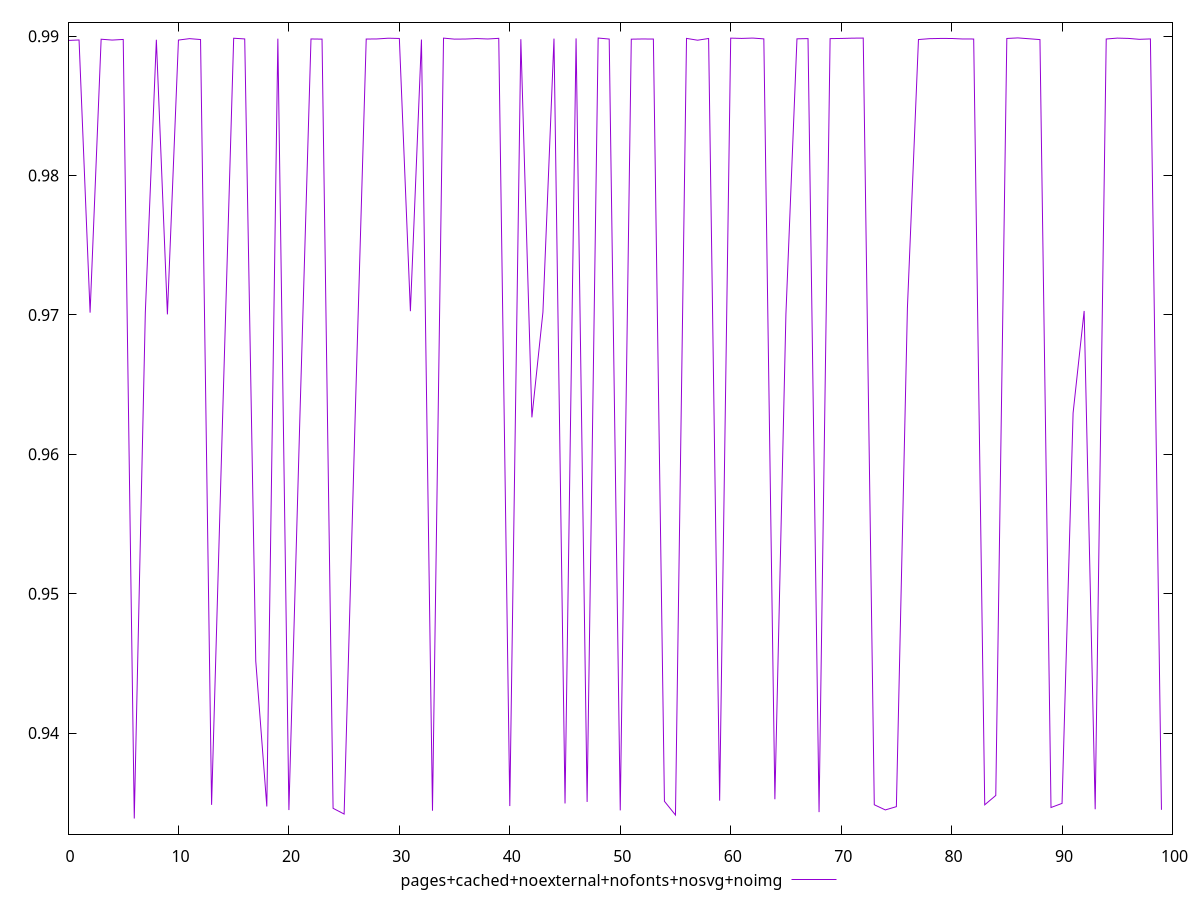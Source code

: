 $_pagesCachedNoexternalNofontsNosvgNoimg <<EOF
0.9896951613192879
0.9897300843327966
0.9701663022365631
0.9897838552817295
0.9897227025080308
0.9897677464474923
0.9338674297618288
0.9701602902362185
0.9897451284245351
0.9700393957458715
0.9897231537759524
0.9898251320122142
0.9897609540694499
0.934847880228215
0.9627246404502436
0.9898540513979823
0.9898041260965503
0.9451569558537785
0.9347311095225381
0.9898240993082139
0.9344729119520809
0.9628027881591659
0.9898020575679982
0.9897901234886577
0.9346008230313736
0.9341887176656675
0.962729705650422
0.9897953969216133
0.9898042030195164
0.9898567893793888
0.989837245752809
0.9702675083158782
0.9897591708046598
0.9344253982034306
0.9898630298321597
0.9897894347620999
0.9897974450377564
0.9898314844811273
0.9898006427611837
0.9898463285533268
0.9347605614476238
0.9897836199030294
0.962651769777785
0.970201584752753
0.9898265657250029
0.9349499058273851
0.9898432604008067
0.9350565806029114
0.9898686251747059
0.9897951788376678
0.934448530703119
0.9897878005079119
0.9898015104689994
0.9897956620387887
0.9351036807010932
0.9341189515615076
0.9898425784991723
0.9897123753526509
0.9898362821496572
0.9351506049776083
0.989861493386037
0.9898411719737279
0.9898662171078136
0.9898084117830533
0.9352504220930924
0.9700688401812292
0.9898114660977433
0.9898284472539655
0.9343278748681769
0.989826736395481
0.989838644140367
0.9898592671591724
0.9898667447051622
0.9348554114086323
0.9344844490159623
0.9347188964351929
0.9705044211561888
0.9897609326372957
0.9898229470294104
0.9898385972454518
0.9898368492337535
0.9898008522127266
0.9897989157374694
0.9348510069766007
0.9355229214406336
0.9898379620172733
0.9898776539087086
0.9898176581544614
0.9897571214909711
0.9346576115758778
0.9349524235793867
0.9629609851701639
0.970286857246932
0.9345314305669599
0.9897987703843594
0.9898630681347844
0.9898419775462381
0.9897761071485578
0.9898050619644723
0.9344908651650691
EOF
set key outside below
set terminal pngcairo
set output "report_00005_2020-11-02T22-26-11.212Z/first-contentful-paint/pages+cached+noexternal+nofonts+nosvg+noimg//score.png"
set yrange [0.9327472252788912:0.9909978583916462]
plot $_pagesCachedNoexternalNofontsNosvgNoimg title "pages+cached+noexternal+nofonts+nosvg+noimg" with line ,